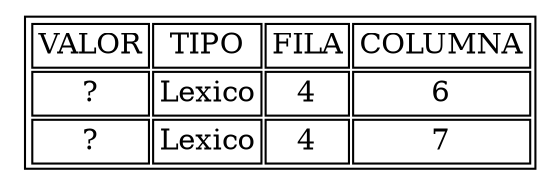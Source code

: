 digraph H {
aHtmlTable [
shape=plaintext
label=<
<table border='1' cellborder='1'>
<tr>
<td>VALOR</td>
<td>TIPO</td>
<td>FILA</td>
<td>COLUMNA</td>
</tr>
<tr>
<td>?</td>
<td>Lexico</td>
<td>4</td>
<td>6</td>
</tr>
<tr>
<td>?</td>
<td>Lexico</td>
<td>4</td>
<td>7</td>
</tr>
</table>
>];
}

